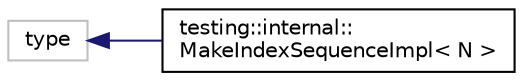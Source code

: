 digraph "Graphical Class Hierarchy"
{
 // LATEX_PDF_SIZE
  edge [fontname="Helvetica",fontsize="10",labelfontname="Helvetica",labelfontsize="10"];
  node [fontname="Helvetica",fontsize="10",shape=record];
  rankdir="LR";
  Node87 [label="type",height=0.2,width=0.4,color="grey75", fillcolor="white", style="filled",tooltip=" "];
  Node87 -> Node0 [dir="back",color="midnightblue",fontsize="10",style="solid",fontname="Helvetica"];
  Node0 [label="testing::internal::\lMakeIndexSequenceImpl\< N \>",height=0.2,width=0.4,color="black", fillcolor="white", style="filled",URL="$structtesting_1_1internal_1_1MakeIndexSequenceImpl.html",tooltip=" "];
}
